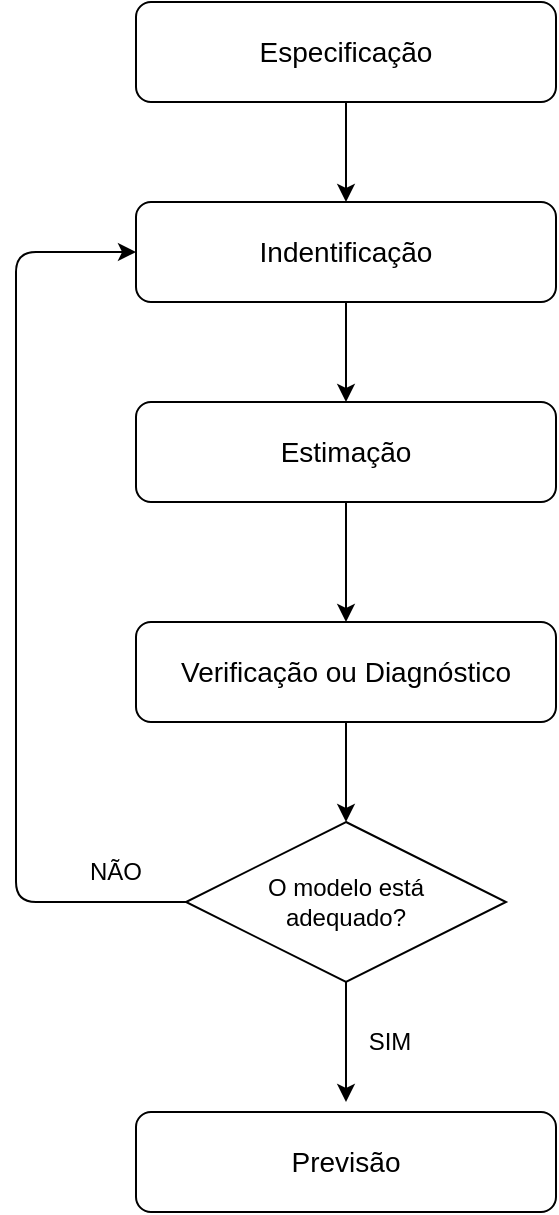 <mxfile>
    <diagram id="AscbkYIObq-aKD-FoUwT" name="Página-1">
        <mxGraphModel dx="1396" dy="600" grid="1" gridSize="10" guides="1" tooltips="1" connect="1" arrows="1" fold="1" page="1" pageScale="1" pageWidth="827" pageHeight="1169" math="0" shadow="0">
            <root>
                <mxCell id="0"/>
                <mxCell id="1" parent="0"/>
                <mxCell id="9" style="edgeStyle=none;html=1;fontSize=14;entryX=0.5;entryY=0;entryDx=0;entryDy=0;" parent="1" source="2" target="4" edge="1">
                    <mxGeometry relative="1" as="geometry">
                        <mxPoint x="298.333" y="120" as="targetPoint"/>
                    </mxGeometry>
                </mxCell>
                <mxCell id="2" value="&lt;span style=&quot;font-size: 14px;&quot;&gt;Especificação&lt;/span&gt;" style="rounded=1;whiteSpace=wrap;html=1;" parent="1" vertex="1">
                    <mxGeometry x="280" y="30" width="210" height="50" as="geometry"/>
                </mxCell>
                <mxCell id="14" style="edgeStyle=none;html=1;exitX=0.5;exitY=1;exitDx=0;exitDy=0;entryX=0.5;entryY=0;entryDx=0;entryDy=0;" edge="1" parent="1" source="4" target="13">
                    <mxGeometry relative="1" as="geometry"/>
                </mxCell>
                <mxCell id="4" value="&lt;span style=&quot;font-size: 14px;&quot;&gt;Indentificação&lt;/span&gt;" style="rounded=1;whiteSpace=wrap;html=1;" parent="1" vertex="1">
                    <mxGeometry x="280" y="130" width="210" height="50" as="geometry"/>
                </mxCell>
                <mxCell id="16" style="edgeStyle=none;html=1;exitX=0.5;exitY=1;exitDx=0;exitDy=0;entryX=0.5;entryY=0;entryDx=0;entryDy=0;" edge="1" parent="1" source="13" target="15">
                    <mxGeometry relative="1" as="geometry"/>
                </mxCell>
                <mxCell id="13" value="&lt;font style=&quot;font-size: 14px;&quot;&gt;Estimação&lt;/font&gt;" style="rounded=1;whiteSpace=wrap;html=1;" vertex="1" parent="1">
                    <mxGeometry x="280" y="230" width="210" height="50" as="geometry"/>
                </mxCell>
                <mxCell id="19" style="edgeStyle=none;html=1;exitX=0.5;exitY=1;exitDx=0;exitDy=0;entryX=0.5;entryY=0;entryDx=0;entryDy=0;" edge="1" parent="1" source="15" target="18">
                    <mxGeometry relative="1" as="geometry"/>
                </mxCell>
                <mxCell id="15" value="&lt;font style=&quot;font-size: 14px;&quot;&gt;Verificação ou Diagnóstico&lt;/font&gt;" style="rounded=1;whiteSpace=wrap;html=1;" vertex="1" parent="1">
                    <mxGeometry x="280" y="340" width="210" height="50" as="geometry"/>
                </mxCell>
                <mxCell id="17" value="&lt;font style=&quot;font-size: 14px;&quot;&gt;Previsão&lt;/font&gt;" style="rounded=1;whiteSpace=wrap;html=1;" vertex="1" parent="1">
                    <mxGeometry x="280" y="585" width="210" height="50" as="geometry"/>
                </mxCell>
                <mxCell id="20" style="edgeStyle=none;html=1;exitX=0.5;exitY=1;exitDx=0;exitDy=0;" edge="1" parent="1" source="18">
                    <mxGeometry relative="1" as="geometry">
                        <mxPoint x="385" y="580" as="targetPoint"/>
                    </mxGeometry>
                </mxCell>
                <mxCell id="21" style="edgeStyle=none;html=1;exitX=0;exitY=0.5;exitDx=0;exitDy=0;entryX=0;entryY=0.5;entryDx=0;entryDy=0;" edge="1" parent="1" source="18" target="4">
                    <mxGeometry relative="1" as="geometry">
                        <mxPoint x="220" y="90" as="targetPoint"/>
                        <Array as="points">
                            <mxPoint x="220" y="480"/>
                            <mxPoint x="220" y="155"/>
                        </Array>
                    </mxGeometry>
                </mxCell>
                <mxCell id="18" value="O modelo está &lt;br&gt;adequado?" style="rhombus;whiteSpace=wrap;html=1;" vertex="1" parent="1">
                    <mxGeometry x="305" y="440" width="160" height="80" as="geometry"/>
                </mxCell>
                <mxCell id="22" value="SIM" style="text;html=1;strokeColor=none;fillColor=none;align=center;verticalAlign=middle;whiteSpace=wrap;rounded=0;" vertex="1" parent="1">
                    <mxGeometry x="377" y="535" width="60" height="30" as="geometry"/>
                </mxCell>
                <mxCell id="23" value="NÃO" style="text;html=1;strokeColor=none;fillColor=none;align=center;verticalAlign=middle;whiteSpace=wrap;rounded=0;" vertex="1" parent="1">
                    <mxGeometry x="240" y="450" width="60" height="30" as="geometry"/>
                </mxCell>
            </root>
        </mxGraphModel>
    </diagram>
</mxfile>